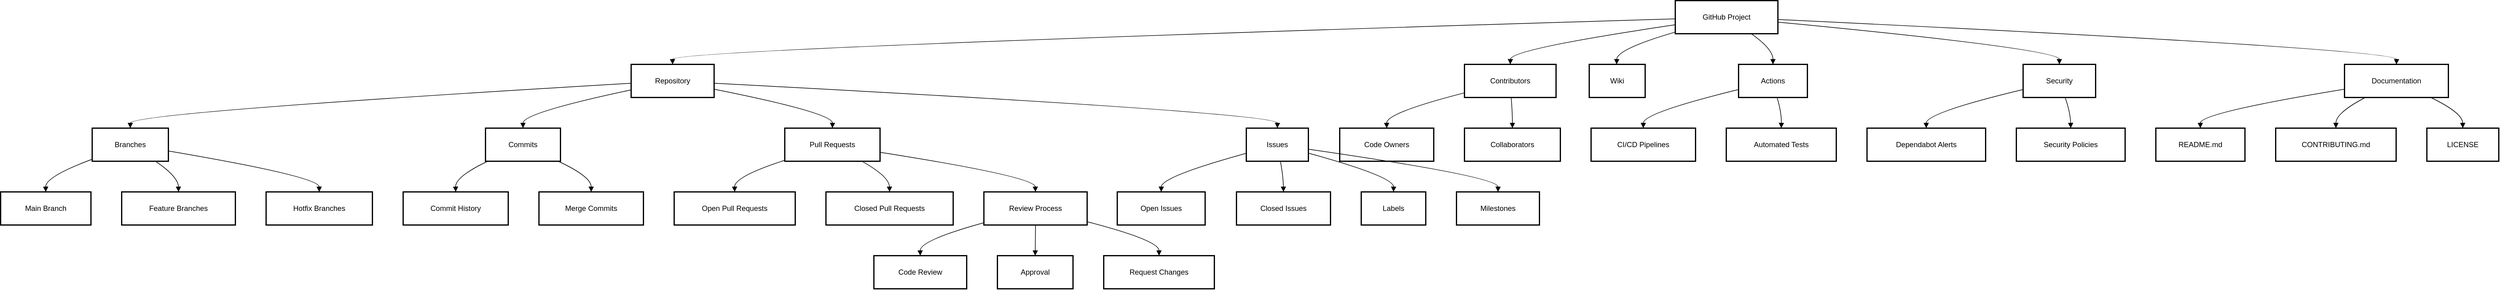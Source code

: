<mxfile version="26.2.14">
  <diagram name="Page-1" id="4a7-TIiareqB3Fr7tvN6">
    <mxGraphModel>
      <root>
        <mxCell id="0" />
        <mxCell id="1" parent="0" />
        <mxCell id="2" value="GitHub Project" style="whiteSpace=wrap;strokeWidth=2;" vertex="1" parent="1">
          <mxGeometry x="2733" y="8" width="167" height="54" as="geometry" />
        </mxCell>
        <mxCell id="3" value="Repository" style="whiteSpace=wrap;strokeWidth=2;" vertex="1" parent="1">
          <mxGeometry x="1034" y="112" width="135" height="54" as="geometry" />
        </mxCell>
        <mxCell id="4" value="Branches" style="whiteSpace=wrap;strokeWidth=2;" vertex="1" parent="1">
          <mxGeometry x="157" y="216" width="124" height="54" as="geometry" />
        </mxCell>
        <mxCell id="5" value="Main Branch" style="whiteSpace=wrap;strokeWidth=2;" vertex="1" parent="1">
          <mxGeometry x="8" y="320" width="147" height="54" as="geometry" />
        </mxCell>
        <mxCell id="6" value="Feature Branches" style="whiteSpace=wrap;strokeWidth=2;" vertex="1" parent="1">
          <mxGeometry x="205" y="320" width="185" height="54" as="geometry" />
        </mxCell>
        <mxCell id="7" value="Hotfix Branches" style="whiteSpace=wrap;strokeWidth=2;" vertex="1" parent="1">
          <mxGeometry x="440" y="320" width="173" height="54" as="geometry" />
        </mxCell>
        <mxCell id="8" value="Commits" style="whiteSpace=wrap;strokeWidth=2;" vertex="1" parent="1">
          <mxGeometry x="797" y="216" width="122" height="54" as="geometry" />
        </mxCell>
        <mxCell id="9" value="Commit History" style="whiteSpace=wrap;strokeWidth=2;" vertex="1" parent="1">
          <mxGeometry x="663" y="320" width="171" height="54" as="geometry" />
        </mxCell>
        <mxCell id="10" value="Merge Commits" style="whiteSpace=wrap;strokeWidth=2;" vertex="1" parent="1">
          <mxGeometry x="884" y="320" width="170" height="54" as="geometry" />
        </mxCell>
        <mxCell id="11" value="Pull Requests" style="whiteSpace=wrap;strokeWidth=2;" vertex="1" parent="1">
          <mxGeometry x="1284" y="216" width="155" height="54" as="geometry" />
        </mxCell>
        <mxCell id="12" value="Open Pull Requests" style="whiteSpace=wrap;strokeWidth=2;" vertex="1" parent="1">
          <mxGeometry x="1104" y="320" width="197" height="54" as="geometry" />
        </mxCell>
        <mxCell id="13" value="Closed Pull Requests" style="whiteSpace=wrap;strokeWidth=2;" vertex="1" parent="1">
          <mxGeometry x="1351" y="320" width="207" height="54" as="geometry" />
        </mxCell>
        <mxCell id="14" value="Review Process" style="whiteSpace=wrap;strokeWidth=2;" vertex="1" parent="1">
          <mxGeometry x="1608" y="320" width="168" height="54" as="geometry" />
        </mxCell>
        <mxCell id="15" value="Code Review" style="whiteSpace=wrap;strokeWidth=2;" vertex="1" parent="1">
          <mxGeometry x="1429" y="424" width="151" height="54" as="geometry" />
        </mxCell>
        <mxCell id="16" value="Approval" style="whiteSpace=wrap;strokeWidth=2;" vertex="1" parent="1">
          <mxGeometry x="1630" y="424" width="123" height="54" as="geometry" />
        </mxCell>
        <mxCell id="17" value="Request Changes" style="whiteSpace=wrap;strokeWidth=2;" vertex="1" parent="1">
          <mxGeometry x="1803" y="424" width="180" height="54" as="geometry" />
        </mxCell>
        <mxCell id="18" value="Issues" style="whiteSpace=wrap;strokeWidth=2;" vertex="1" parent="1">
          <mxGeometry x="2035" y="216" width="101" height="54" as="geometry" />
        </mxCell>
        <mxCell id="19" value="Open Issues" style="whiteSpace=wrap;strokeWidth=2;" vertex="1" parent="1">
          <mxGeometry x="1825" y="320" width="143" height="54" as="geometry" />
        </mxCell>
        <mxCell id="20" value="Closed Issues" style="whiteSpace=wrap;strokeWidth=2;" vertex="1" parent="1">
          <mxGeometry x="2019" y="320" width="153" height="54" as="geometry" />
        </mxCell>
        <mxCell id="21" value="Labels" style="whiteSpace=wrap;strokeWidth=2;" vertex="1" parent="1">
          <mxGeometry x="2222" y="320" width="105" height="54" as="geometry" />
        </mxCell>
        <mxCell id="22" value="Milestones" style="whiteSpace=wrap;strokeWidth=2;" vertex="1" parent="1">
          <mxGeometry x="2377" y="320" width="135" height="54" as="geometry" />
        </mxCell>
        <mxCell id="23" value="Contributors" style="whiteSpace=wrap;strokeWidth=2;" vertex="1" parent="1">
          <mxGeometry x="2390" y="112" width="149" height="54" as="geometry" />
        </mxCell>
        <mxCell id="24" value="Code Owners" style="whiteSpace=wrap;strokeWidth=2;" vertex="1" parent="1">
          <mxGeometry x="2187" y="216" width="153" height="54" as="geometry" />
        </mxCell>
        <mxCell id="25" value="Collaborators" style="whiteSpace=wrap;strokeWidth=2;" vertex="1" parent="1">
          <mxGeometry x="2390" y="216" width="156" height="54" as="geometry" />
        </mxCell>
        <mxCell id="26" value="Wiki" style="whiteSpace=wrap;strokeWidth=2;" vertex="1" parent="1">
          <mxGeometry x="2593" y="112" width="91" height="54" as="geometry" />
        </mxCell>
        <mxCell id="27" value="Actions" style="whiteSpace=wrap;strokeWidth=2;" vertex="1" parent="1">
          <mxGeometry x="2836" y="112" width="112" height="54" as="geometry" />
        </mxCell>
        <mxCell id="28" value="CI/CD Pipelines" style="whiteSpace=wrap;strokeWidth=2;" vertex="1" parent="1">
          <mxGeometry x="2596" y="216" width="170" height="54" as="geometry" />
        </mxCell>
        <mxCell id="29" value="Automated Tests" style="whiteSpace=wrap;strokeWidth=2;" vertex="1" parent="1">
          <mxGeometry x="2816" y="216" width="179" height="54" as="geometry" />
        </mxCell>
        <mxCell id="30" value="Security" style="whiteSpace=wrap;strokeWidth=2;" vertex="1" parent="1">
          <mxGeometry x="3299" y="112" width="118" height="54" as="geometry" />
        </mxCell>
        <mxCell id="31" value="Dependabot Alerts" style="whiteSpace=wrap;strokeWidth=2;" vertex="1" parent="1">
          <mxGeometry x="3045" y="216" width="193" height="54" as="geometry" />
        </mxCell>
        <mxCell id="32" value="Security Policies" style="whiteSpace=wrap;strokeWidth=2;" vertex="1" parent="1">
          <mxGeometry x="3288" y="216" width="177" height="54" as="geometry" />
        </mxCell>
        <mxCell id="33" value="Documentation" style="whiteSpace=wrap;strokeWidth=2;" vertex="1" parent="1">
          <mxGeometry x="3822" y="112" width="169" height="54" as="geometry" />
        </mxCell>
        <mxCell id="34" value="README.md" style="whiteSpace=wrap;strokeWidth=2;" vertex="1" parent="1">
          <mxGeometry x="3515" y="216" width="145" height="54" as="geometry" />
        </mxCell>
        <mxCell id="35" value="CONTRIBUTING.md" style="whiteSpace=wrap;strokeWidth=2;" vertex="1" parent="1">
          <mxGeometry x="3710" y="216" width="196" height="54" as="geometry" />
        </mxCell>
        <mxCell id="36" value="LICENSE" style="whiteSpace=wrap;strokeWidth=2;" vertex="1" parent="1">
          <mxGeometry x="3956" y="216" width="117" height="54" as="geometry" />
        </mxCell>
        <mxCell id="37" value="" style="curved=1;startArrow=none;endArrow=block;exitX=0;exitY=0.55;entryX=0.5;entryY=0;" edge="1" parent="1" source="2" target="3">
          <mxGeometry relative="1" as="geometry">
            <Array as="points">
              <mxPoint x="1101" y="87" />
            </Array>
          </mxGeometry>
        </mxCell>
        <mxCell id="38" value="" style="curved=1;startArrow=none;endArrow=block;exitX=0;exitY=0.57;entryX=0.5;entryY=0;" edge="1" parent="1" source="3" target="4">
          <mxGeometry relative="1" as="geometry">
            <Array as="points">
              <mxPoint x="219" y="191" />
            </Array>
          </mxGeometry>
        </mxCell>
        <mxCell id="39" value="" style="curved=1;startArrow=none;endArrow=block;exitX=0;exitY=0.94;entryX=0.5;entryY=0;" edge="1" parent="1" source="4" target="5">
          <mxGeometry relative="1" as="geometry">
            <Array as="points">
              <mxPoint x="81" y="295" />
            </Array>
          </mxGeometry>
        </mxCell>
        <mxCell id="40" value="" style="curved=1;startArrow=none;endArrow=block;exitX=0.83;exitY=1;entryX=0.5;entryY=0;" edge="1" parent="1" source="4" target="6">
          <mxGeometry relative="1" as="geometry">
            <Array as="points">
              <mxPoint x="297" y="295" />
            </Array>
          </mxGeometry>
        </mxCell>
        <mxCell id="41" value="" style="curved=1;startArrow=none;endArrow=block;exitX=1;exitY=0.69;entryX=0.5;entryY=0;" edge="1" parent="1" source="4" target="7">
          <mxGeometry relative="1" as="geometry">
            <Array as="points">
              <mxPoint x="526" y="295" />
            </Array>
          </mxGeometry>
        </mxCell>
        <mxCell id="42" value="" style="curved=1;startArrow=none;endArrow=block;exitX=0;exitY=0.77;entryX=0.5;entryY=0;" edge="1" parent="1" source="3" target="8">
          <mxGeometry relative="1" as="geometry">
            <Array as="points">
              <mxPoint x="858" y="191" />
            </Array>
          </mxGeometry>
        </mxCell>
        <mxCell id="43" value="" style="curved=1;startArrow=none;endArrow=block;exitX=0.03;exitY=1;entryX=0.5;entryY=0;" edge="1" parent="1" source="8" target="9">
          <mxGeometry relative="1" as="geometry">
            <Array as="points">
              <mxPoint x="748" y="295" />
            </Array>
          </mxGeometry>
        </mxCell>
        <mxCell id="44" value="" style="curved=1;startArrow=none;endArrow=block;exitX=0.97;exitY=1;entryX=0.5;entryY=0;" edge="1" parent="1" source="8" target="10">
          <mxGeometry relative="1" as="geometry">
            <Array as="points">
              <mxPoint x="969" y="295" />
            </Array>
          </mxGeometry>
        </mxCell>
        <mxCell id="45" value="" style="curved=1;startArrow=none;endArrow=block;exitX=1;exitY=0.75;entryX=0.5;entryY=0;" edge="1" parent="1" source="3" target="11">
          <mxGeometry relative="1" as="geometry">
            <Array as="points">
              <mxPoint x="1362" y="191" />
            </Array>
          </mxGeometry>
        </mxCell>
        <mxCell id="46" value="" style="curved=1;startArrow=none;endArrow=block;exitX=0;exitY=0.97;entryX=0.5;entryY=0;" edge="1" parent="1" source="11" target="12">
          <mxGeometry relative="1" as="geometry">
            <Array as="points">
              <mxPoint x="1202" y="295" />
            </Array>
          </mxGeometry>
        </mxCell>
        <mxCell id="47" value="" style="curved=1;startArrow=none;endArrow=block;exitX=0.81;exitY=1;entryX=0.5;entryY=0;" edge="1" parent="1" source="11" target="13">
          <mxGeometry relative="1" as="geometry">
            <Array as="points">
              <mxPoint x="1454" y="295" />
            </Array>
          </mxGeometry>
        </mxCell>
        <mxCell id="48" value="" style="curved=1;startArrow=none;endArrow=block;exitX=1;exitY=0.73;entryX=0.5;entryY=0;" edge="1" parent="1" source="11" target="14">
          <mxGeometry relative="1" as="geometry">
            <Array as="points">
              <mxPoint x="1691" y="295" />
            </Array>
          </mxGeometry>
        </mxCell>
        <mxCell id="49" value="" style="curved=1;startArrow=none;endArrow=block;exitX=0;exitY=0.93;entryX=0.5;entryY=0;" edge="1" parent="1" source="14" target="15">
          <mxGeometry relative="1" as="geometry">
            <Array as="points">
              <mxPoint x="1504" y="399" />
            </Array>
          </mxGeometry>
        </mxCell>
        <mxCell id="50" value="" style="curved=1;startArrow=none;endArrow=block;exitX=0.5;exitY=1;entryX=0.5;entryY=0;" edge="1" parent="1" source="14" target="16">
          <mxGeometry relative="1" as="geometry">
            <Array as="points" />
          </mxGeometry>
        </mxCell>
        <mxCell id="51" value="" style="curved=1;startArrow=none;endArrow=block;exitX=1;exitY=0.9;entryX=0.5;entryY=0;" edge="1" parent="1" source="14" target="17">
          <mxGeometry relative="1" as="geometry">
            <Array as="points">
              <mxPoint x="1893" y="399" />
            </Array>
          </mxGeometry>
        </mxCell>
        <mxCell id="52" value="" style="curved=1;startArrow=none;endArrow=block;exitX=1;exitY=0.57;entryX=0.5;entryY=0;" edge="1" parent="1" source="3" target="18">
          <mxGeometry relative="1" as="geometry">
            <Array as="points">
              <mxPoint x="2086" y="191" />
            </Array>
          </mxGeometry>
        </mxCell>
        <mxCell id="53" value="" style="curved=1;startArrow=none;endArrow=block;exitX=0;exitY=0.76;entryX=0.5;entryY=0;" edge="1" parent="1" source="18" target="19">
          <mxGeometry relative="1" as="geometry">
            <Array as="points">
              <mxPoint x="1897" y="295" />
            </Array>
          </mxGeometry>
        </mxCell>
        <mxCell id="54" value="" style="curved=1;startArrow=none;endArrow=block;exitX=0.55;exitY=1;entryX=0.5;entryY=0;" edge="1" parent="1" source="18" target="20">
          <mxGeometry relative="1" as="geometry">
            <Array as="points">
              <mxPoint x="2095" y="295" />
            </Array>
          </mxGeometry>
        </mxCell>
        <mxCell id="55" value="" style="curved=1;startArrow=none;endArrow=block;exitX=1.01;exitY=0.76;entryX=0.5;entryY=0;" edge="1" parent="1" source="18" target="21">
          <mxGeometry relative="1" as="geometry">
            <Array as="points">
              <mxPoint x="2275" y="295" />
            </Array>
          </mxGeometry>
        </mxCell>
        <mxCell id="56" value="" style="curved=1;startArrow=none;endArrow=block;exitX=1.01;exitY=0.64;entryX=0.5;entryY=0;" edge="1" parent="1" source="18" target="22">
          <mxGeometry relative="1" as="geometry">
            <Array as="points">
              <mxPoint x="2445" y="295" />
            </Array>
          </mxGeometry>
        </mxCell>
        <mxCell id="57" value="" style="curved=1;startArrow=none;endArrow=block;exitX=0;exitY=0.73;entryX=0.5;entryY=0;" edge="1" parent="1" source="2" target="23">
          <mxGeometry relative="1" as="geometry">
            <Array as="points">
              <mxPoint x="2465" y="87" />
            </Array>
          </mxGeometry>
        </mxCell>
        <mxCell id="58" value="" style="curved=1;startArrow=none;endArrow=block;exitX=0;exitY=0.86;entryX=0.5;entryY=0;" edge="1" parent="1" source="23" target="24">
          <mxGeometry relative="1" as="geometry">
            <Array as="points">
              <mxPoint x="2263" y="191" />
            </Array>
          </mxGeometry>
        </mxCell>
        <mxCell id="59" value="" style="curved=1;startArrow=none;endArrow=block;exitX=0.51;exitY=1;entryX=0.5;entryY=0;" edge="1" parent="1" source="23" target="25">
          <mxGeometry relative="1" as="geometry">
            <Array as="points">
              <mxPoint x="2468" y="191" />
            </Array>
          </mxGeometry>
        </mxCell>
        <mxCell id="60" value="" style="curved=1;startArrow=none;endArrow=block;exitX=0;exitY=0.95;entryX=0.49;entryY=0;" edge="1" parent="1" source="2" target="26">
          <mxGeometry relative="1" as="geometry">
            <Array as="points">
              <mxPoint x="2638" y="87" />
            </Array>
          </mxGeometry>
        </mxCell>
        <mxCell id="61" value="" style="curved=1;startArrow=none;endArrow=block;exitX=0.74;exitY=1;entryX=0.5;entryY=0;" edge="1" parent="1" source="2" target="27">
          <mxGeometry relative="1" as="geometry">
            <Array as="points">
              <mxPoint x="2892" y="87" />
            </Array>
          </mxGeometry>
        </mxCell>
        <mxCell id="62" value="" style="curved=1;startArrow=none;endArrow=block;exitX=0;exitY=0.76;entryX=0.5;entryY=0;" edge="1" parent="1" source="27" target="28">
          <mxGeometry relative="1" as="geometry">
            <Array as="points">
              <mxPoint x="2681" y="191" />
            </Array>
          </mxGeometry>
        </mxCell>
        <mxCell id="63" value="" style="curved=1;startArrow=none;endArrow=block;exitX=0.56;exitY=1;entryX=0.5;entryY=0;" edge="1" parent="1" source="27" target="29">
          <mxGeometry relative="1" as="geometry">
            <Array as="points">
              <mxPoint x="2906" y="191" />
            </Array>
          </mxGeometry>
        </mxCell>
        <mxCell id="64" value="" style="curved=1;startArrow=none;endArrow=block;exitX=1;exitY=0.65;entryX=0.5;entryY=0;" edge="1" parent="1" source="2" target="30">
          <mxGeometry relative="1" as="geometry">
            <Array as="points">
              <mxPoint x="3358" y="87" />
            </Array>
          </mxGeometry>
        </mxCell>
        <mxCell id="65" value="" style="curved=1;startArrow=none;endArrow=block;exitX=0;exitY=0.76;entryX=0.5;entryY=0;" edge="1" parent="1" source="30" target="31">
          <mxGeometry relative="1" as="geometry">
            <Array as="points">
              <mxPoint x="3141" y="191" />
            </Array>
          </mxGeometry>
        </mxCell>
        <mxCell id="66" value="" style="curved=1;startArrow=none;endArrow=block;exitX=0.58;exitY=1;entryX=0.5;entryY=0;" edge="1" parent="1" source="30" target="32">
          <mxGeometry relative="1" as="geometry">
            <Array as="points">
              <mxPoint x="3376" y="191" />
            </Array>
          </mxGeometry>
        </mxCell>
        <mxCell id="67" value="" style="curved=1;startArrow=none;endArrow=block;exitX=1;exitY=0.57;entryX=0.5;entryY=0;" edge="1" parent="1" source="2" target="33">
          <mxGeometry relative="1" as="geometry">
            <Array as="points">
              <mxPoint x="3907" y="87" />
            </Array>
          </mxGeometry>
        </mxCell>
        <mxCell id="68" value="" style="curved=1;startArrow=none;endArrow=block;exitX=0;exitY=0.75;entryX=0.5;entryY=0;" edge="1" parent="1" source="33" target="34">
          <mxGeometry relative="1" as="geometry">
            <Array as="points">
              <mxPoint x="3587" y="191" />
            </Array>
          </mxGeometry>
        </mxCell>
        <mxCell id="69" value="" style="curved=1;startArrow=none;endArrow=block;exitX=0.2;exitY=1;entryX=0.5;entryY=0;" edge="1" parent="1" source="33" target="35">
          <mxGeometry relative="1" as="geometry">
            <Array as="points">
              <mxPoint x="3808" y="191" />
            </Array>
          </mxGeometry>
        </mxCell>
        <mxCell id="70" value="" style="curved=1;startArrow=none;endArrow=block;exitX=0.83;exitY=1;entryX=0.5;entryY=0;" edge="1" parent="1" source="33" target="36">
          <mxGeometry relative="1" as="geometry">
            <Array as="points">
              <mxPoint x="4014" y="191" />
            </Array>
          </mxGeometry>
        </mxCell>
      </root>
    </mxGraphModel>
  </diagram>
</mxfile>
